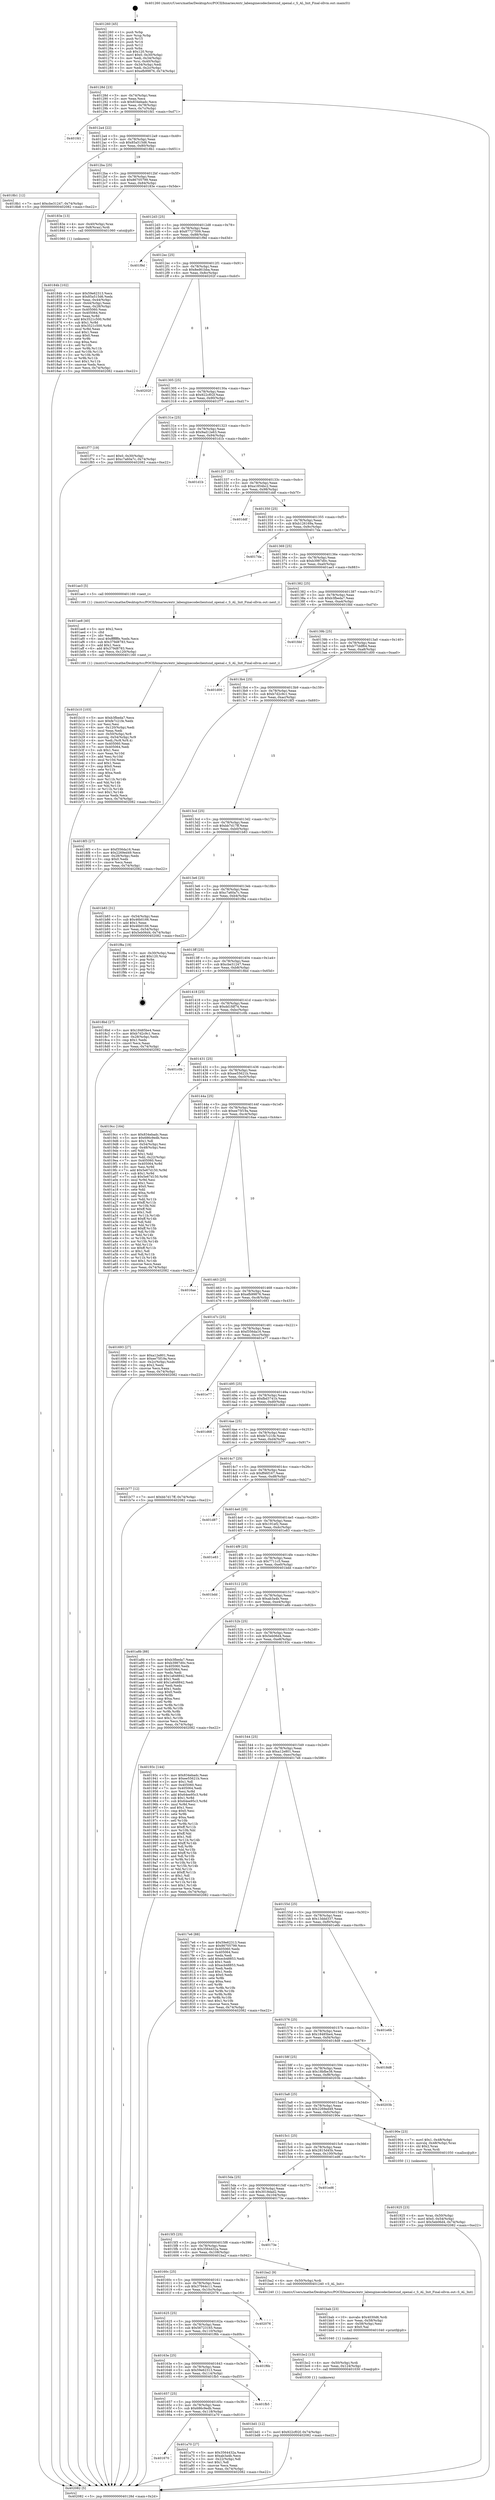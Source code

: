 digraph "0x401260" {
  label = "0x401260 (/mnt/c/Users/mathe/Desktop/tcc/POCII/binaries/extr_labenginecodeclientsnd_openal.c_S_AL_Init_Final-ollvm.out::main(0))"
  labelloc = "t"
  node[shape=record]

  Entry [label="",width=0.3,height=0.3,shape=circle,fillcolor=black,style=filled]
  "0x40128d" [label="{
     0x40128d [23]\l
     | [instrs]\l
     &nbsp;&nbsp;0x40128d \<+3\>: mov -0x74(%rbp),%eax\l
     &nbsp;&nbsp;0x401290 \<+2\>: mov %eax,%ecx\l
     &nbsp;&nbsp;0x401292 \<+6\>: sub $0x834ebadc,%ecx\l
     &nbsp;&nbsp;0x401298 \<+3\>: mov %eax,-0x78(%rbp)\l
     &nbsp;&nbsp;0x40129b \<+3\>: mov %ecx,-0x7c(%rbp)\l
     &nbsp;&nbsp;0x40129e \<+6\>: je 0000000000401fd1 \<main+0xd71\>\l
  }"]
  "0x401fd1" [label="{
     0x401fd1\l
  }", style=dashed]
  "0x4012a4" [label="{
     0x4012a4 [22]\l
     | [instrs]\l
     &nbsp;&nbsp;0x4012a4 \<+5\>: jmp 00000000004012a9 \<main+0x49\>\l
     &nbsp;&nbsp;0x4012a9 \<+3\>: mov -0x78(%rbp),%eax\l
     &nbsp;&nbsp;0x4012ac \<+5\>: sub $0x85a515d6,%eax\l
     &nbsp;&nbsp;0x4012b1 \<+3\>: mov %eax,-0x80(%rbp)\l
     &nbsp;&nbsp;0x4012b4 \<+6\>: je 00000000004018b1 \<main+0x651\>\l
  }"]
  Exit [label="",width=0.3,height=0.3,shape=circle,fillcolor=black,style=filled,peripheries=2]
  "0x4018b1" [label="{
     0x4018b1 [12]\l
     | [instrs]\l
     &nbsp;&nbsp;0x4018b1 \<+7\>: movl $0xcbe31247,-0x74(%rbp)\l
     &nbsp;&nbsp;0x4018b8 \<+5\>: jmp 0000000000402082 \<main+0xe22\>\l
  }"]
  "0x4012ba" [label="{
     0x4012ba [25]\l
     | [instrs]\l
     &nbsp;&nbsp;0x4012ba \<+5\>: jmp 00000000004012bf \<main+0x5f\>\l
     &nbsp;&nbsp;0x4012bf \<+3\>: mov -0x78(%rbp),%eax\l
     &nbsp;&nbsp;0x4012c2 \<+5\>: sub $0x86705799,%eax\l
     &nbsp;&nbsp;0x4012c7 \<+6\>: mov %eax,-0x84(%rbp)\l
     &nbsp;&nbsp;0x4012cd \<+6\>: je 000000000040183e \<main+0x5de\>\l
  }"]
  "0x401bd1" [label="{
     0x401bd1 [12]\l
     | [instrs]\l
     &nbsp;&nbsp;0x401bd1 \<+7\>: movl $0x922cf02f,-0x74(%rbp)\l
     &nbsp;&nbsp;0x401bd8 \<+5\>: jmp 0000000000402082 \<main+0xe22\>\l
  }"]
  "0x40183e" [label="{
     0x40183e [13]\l
     | [instrs]\l
     &nbsp;&nbsp;0x40183e \<+4\>: mov -0x40(%rbp),%rax\l
     &nbsp;&nbsp;0x401842 \<+4\>: mov 0x8(%rax),%rdi\l
     &nbsp;&nbsp;0x401846 \<+5\>: call 0000000000401060 \<atoi@plt\>\l
     | [calls]\l
     &nbsp;&nbsp;0x401060 \{1\} (unknown)\l
  }"]
  "0x4012d3" [label="{
     0x4012d3 [25]\l
     | [instrs]\l
     &nbsp;&nbsp;0x4012d3 \<+5\>: jmp 00000000004012d8 \<main+0x78\>\l
     &nbsp;&nbsp;0x4012d8 \<+3\>: mov -0x78(%rbp),%eax\l
     &nbsp;&nbsp;0x4012db \<+5\>: sub $0x87727509,%eax\l
     &nbsp;&nbsp;0x4012e0 \<+6\>: mov %eax,-0x88(%rbp)\l
     &nbsp;&nbsp;0x4012e6 \<+6\>: je 0000000000401f9d \<main+0xd3d\>\l
  }"]
  "0x401bc2" [label="{
     0x401bc2 [15]\l
     | [instrs]\l
     &nbsp;&nbsp;0x401bc2 \<+4\>: mov -0x50(%rbp),%rdi\l
     &nbsp;&nbsp;0x401bc6 \<+6\>: mov %eax,-0x124(%rbp)\l
     &nbsp;&nbsp;0x401bcc \<+5\>: call 0000000000401030 \<free@plt\>\l
     | [calls]\l
     &nbsp;&nbsp;0x401030 \{1\} (unknown)\l
  }"]
  "0x401f9d" [label="{
     0x401f9d\l
  }", style=dashed]
  "0x4012ec" [label="{
     0x4012ec [25]\l
     | [instrs]\l
     &nbsp;&nbsp;0x4012ec \<+5\>: jmp 00000000004012f1 \<main+0x91\>\l
     &nbsp;&nbsp;0x4012f1 \<+3\>: mov -0x78(%rbp),%eax\l
     &nbsp;&nbsp;0x4012f4 \<+5\>: sub $0x8ed61bba,%eax\l
     &nbsp;&nbsp;0x4012f9 \<+6\>: mov %eax,-0x8c(%rbp)\l
     &nbsp;&nbsp;0x4012ff \<+6\>: je 000000000040202f \<main+0xdcf\>\l
  }"]
  "0x401bab" [label="{
     0x401bab [23]\l
     | [instrs]\l
     &nbsp;&nbsp;0x401bab \<+10\>: movabs $0x4030d6,%rdi\l
     &nbsp;&nbsp;0x401bb5 \<+3\>: mov %eax,-0x58(%rbp)\l
     &nbsp;&nbsp;0x401bb8 \<+3\>: mov -0x58(%rbp),%esi\l
     &nbsp;&nbsp;0x401bbb \<+2\>: mov $0x0,%al\l
     &nbsp;&nbsp;0x401bbd \<+5\>: call 0000000000401040 \<printf@plt\>\l
     | [calls]\l
     &nbsp;&nbsp;0x401040 \{1\} (unknown)\l
  }"]
  "0x40202f" [label="{
     0x40202f\l
  }", style=dashed]
  "0x401305" [label="{
     0x401305 [25]\l
     | [instrs]\l
     &nbsp;&nbsp;0x401305 \<+5\>: jmp 000000000040130a \<main+0xaa\>\l
     &nbsp;&nbsp;0x40130a \<+3\>: mov -0x78(%rbp),%eax\l
     &nbsp;&nbsp;0x40130d \<+5\>: sub $0x922cf02f,%eax\l
     &nbsp;&nbsp;0x401312 \<+6\>: mov %eax,-0x90(%rbp)\l
     &nbsp;&nbsp;0x401318 \<+6\>: je 0000000000401f77 \<main+0xd17\>\l
  }"]
  "0x401b10" [label="{
     0x401b10 [103]\l
     | [instrs]\l
     &nbsp;&nbsp;0x401b10 \<+5\>: mov $0xb3fbeda7,%ecx\l
     &nbsp;&nbsp;0x401b15 \<+5\>: mov $0xfe7c21fe,%edx\l
     &nbsp;&nbsp;0x401b1a \<+2\>: xor %esi,%esi\l
     &nbsp;&nbsp;0x401b1c \<+6\>: mov -0x120(%rbp),%edi\l
     &nbsp;&nbsp;0x401b22 \<+3\>: imul %eax,%edi\l
     &nbsp;&nbsp;0x401b25 \<+4\>: mov -0x50(%rbp),%r8\l
     &nbsp;&nbsp;0x401b29 \<+4\>: movslq -0x54(%rbp),%r9\l
     &nbsp;&nbsp;0x401b2d \<+4\>: mov %edi,(%r8,%r9,4)\l
     &nbsp;&nbsp;0x401b31 \<+7\>: mov 0x405060,%eax\l
     &nbsp;&nbsp;0x401b38 \<+7\>: mov 0x405064,%edi\l
     &nbsp;&nbsp;0x401b3f \<+3\>: sub $0x1,%esi\l
     &nbsp;&nbsp;0x401b42 \<+3\>: mov %eax,%r10d\l
     &nbsp;&nbsp;0x401b45 \<+3\>: add %esi,%r10d\l
     &nbsp;&nbsp;0x401b48 \<+4\>: imul %r10d,%eax\l
     &nbsp;&nbsp;0x401b4c \<+3\>: and $0x1,%eax\l
     &nbsp;&nbsp;0x401b4f \<+3\>: cmp $0x0,%eax\l
     &nbsp;&nbsp;0x401b52 \<+4\>: sete %r11b\l
     &nbsp;&nbsp;0x401b56 \<+3\>: cmp $0xa,%edi\l
     &nbsp;&nbsp;0x401b59 \<+3\>: setl %bl\l
     &nbsp;&nbsp;0x401b5c \<+3\>: mov %r11b,%r14b\l
     &nbsp;&nbsp;0x401b5f \<+3\>: and %bl,%r14b\l
     &nbsp;&nbsp;0x401b62 \<+3\>: xor %bl,%r11b\l
     &nbsp;&nbsp;0x401b65 \<+3\>: or %r11b,%r14b\l
     &nbsp;&nbsp;0x401b68 \<+4\>: test $0x1,%r14b\l
     &nbsp;&nbsp;0x401b6c \<+3\>: cmovne %edx,%ecx\l
     &nbsp;&nbsp;0x401b6f \<+3\>: mov %ecx,-0x74(%rbp)\l
     &nbsp;&nbsp;0x401b72 \<+5\>: jmp 0000000000402082 \<main+0xe22\>\l
  }"]
  "0x401f77" [label="{
     0x401f77 [19]\l
     | [instrs]\l
     &nbsp;&nbsp;0x401f77 \<+7\>: movl $0x0,-0x30(%rbp)\l
     &nbsp;&nbsp;0x401f7e \<+7\>: movl $0xc7a60a7c,-0x74(%rbp)\l
     &nbsp;&nbsp;0x401f85 \<+5\>: jmp 0000000000402082 \<main+0xe22\>\l
  }"]
  "0x40131e" [label="{
     0x40131e [25]\l
     | [instrs]\l
     &nbsp;&nbsp;0x40131e \<+5\>: jmp 0000000000401323 \<main+0xc3\>\l
     &nbsp;&nbsp;0x401323 \<+3\>: mov -0x78(%rbp),%eax\l
     &nbsp;&nbsp;0x401326 \<+5\>: sub $0x9ad12e63,%eax\l
     &nbsp;&nbsp;0x40132b \<+6\>: mov %eax,-0x94(%rbp)\l
     &nbsp;&nbsp;0x401331 \<+6\>: je 0000000000401d1b \<main+0xabb\>\l
  }"]
  "0x401ae8" [label="{
     0x401ae8 [40]\l
     | [instrs]\l
     &nbsp;&nbsp;0x401ae8 \<+5\>: mov $0x2,%ecx\l
     &nbsp;&nbsp;0x401aed \<+1\>: cltd\l
     &nbsp;&nbsp;0x401aee \<+2\>: idiv %ecx\l
     &nbsp;&nbsp;0x401af0 \<+6\>: imul $0xfffffffe,%edx,%ecx\l
     &nbsp;&nbsp;0x401af6 \<+6\>: sub $0x379d8783,%ecx\l
     &nbsp;&nbsp;0x401afc \<+3\>: add $0x1,%ecx\l
     &nbsp;&nbsp;0x401aff \<+6\>: add $0x379d8783,%ecx\l
     &nbsp;&nbsp;0x401b05 \<+6\>: mov %ecx,-0x120(%rbp)\l
     &nbsp;&nbsp;0x401b0b \<+5\>: call 0000000000401160 \<next_i\>\l
     | [calls]\l
     &nbsp;&nbsp;0x401160 \{1\} (/mnt/c/Users/mathe/Desktop/tcc/POCII/binaries/extr_labenginecodeclientsnd_openal.c_S_AL_Init_Final-ollvm.out::next_i)\l
  }"]
  "0x401d1b" [label="{
     0x401d1b\l
  }", style=dashed]
  "0x401337" [label="{
     0x401337 [25]\l
     | [instrs]\l
     &nbsp;&nbsp;0x401337 \<+5\>: jmp 000000000040133c \<main+0xdc\>\l
     &nbsp;&nbsp;0x40133c \<+3\>: mov -0x78(%rbp),%eax\l
     &nbsp;&nbsp;0x40133f \<+5\>: sub $0xa1854bc2,%eax\l
     &nbsp;&nbsp;0x401344 \<+6\>: mov %eax,-0x98(%rbp)\l
     &nbsp;&nbsp;0x40134a \<+6\>: je 0000000000401ddf \<main+0xb7f\>\l
  }"]
  "0x401670" [label="{
     0x401670\l
  }", style=dashed]
  "0x401ddf" [label="{
     0x401ddf\l
  }", style=dashed]
  "0x401350" [label="{
     0x401350 [25]\l
     | [instrs]\l
     &nbsp;&nbsp;0x401350 \<+5\>: jmp 0000000000401355 \<main+0xf5\>\l
     &nbsp;&nbsp;0x401355 \<+3\>: mov -0x78(%rbp),%eax\l
     &nbsp;&nbsp;0x401358 \<+5\>: sub $0xb126169a,%eax\l
     &nbsp;&nbsp;0x40135d \<+6\>: mov %eax,-0x9c(%rbp)\l
     &nbsp;&nbsp;0x401363 \<+6\>: je 00000000004017da \<main+0x57a\>\l
  }"]
  "0x401a70" [label="{
     0x401a70 [27]\l
     | [instrs]\l
     &nbsp;&nbsp;0x401a70 \<+5\>: mov $0x3564432a,%eax\l
     &nbsp;&nbsp;0x401a75 \<+5\>: mov $0xab3a4b,%ecx\l
     &nbsp;&nbsp;0x401a7a \<+3\>: mov -0x22(%rbp),%dl\l
     &nbsp;&nbsp;0x401a7d \<+3\>: test $0x1,%dl\l
     &nbsp;&nbsp;0x401a80 \<+3\>: cmovne %ecx,%eax\l
     &nbsp;&nbsp;0x401a83 \<+3\>: mov %eax,-0x74(%rbp)\l
     &nbsp;&nbsp;0x401a86 \<+5\>: jmp 0000000000402082 \<main+0xe22\>\l
  }"]
  "0x4017da" [label="{
     0x4017da\l
  }", style=dashed]
  "0x401369" [label="{
     0x401369 [25]\l
     | [instrs]\l
     &nbsp;&nbsp;0x401369 \<+5\>: jmp 000000000040136e \<main+0x10e\>\l
     &nbsp;&nbsp;0x40136e \<+3\>: mov -0x78(%rbp),%eax\l
     &nbsp;&nbsp;0x401371 \<+5\>: sub $0xb3987d0c,%eax\l
     &nbsp;&nbsp;0x401376 \<+6\>: mov %eax,-0xa0(%rbp)\l
     &nbsp;&nbsp;0x40137c \<+6\>: je 0000000000401ae3 \<main+0x883\>\l
  }"]
  "0x401657" [label="{
     0x401657 [25]\l
     | [instrs]\l
     &nbsp;&nbsp;0x401657 \<+5\>: jmp 000000000040165c \<main+0x3fc\>\l
     &nbsp;&nbsp;0x40165c \<+3\>: mov -0x78(%rbp),%eax\l
     &nbsp;&nbsp;0x40165f \<+5\>: sub $0x686c9edb,%eax\l
     &nbsp;&nbsp;0x401664 \<+6\>: mov %eax,-0x118(%rbp)\l
     &nbsp;&nbsp;0x40166a \<+6\>: je 0000000000401a70 \<main+0x810\>\l
  }"]
  "0x401ae3" [label="{
     0x401ae3 [5]\l
     | [instrs]\l
     &nbsp;&nbsp;0x401ae3 \<+5\>: call 0000000000401160 \<next_i\>\l
     | [calls]\l
     &nbsp;&nbsp;0x401160 \{1\} (/mnt/c/Users/mathe/Desktop/tcc/POCII/binaries/extr_labenginecodeclientsnd_openal.c_S_AL_Init_Final-ollvm.out::next_i)\l
  }"]
  "0x401382" [label="{
     0x401382 [25]\l
     | [instrs]\l
     &nbsp;&nbsp;0x401382 \<+5\>: jmp 0000000000401387 \<main+0x127\>\l
     &nbsp;&nbsp;0x401387 \<+3\>: mov -0x78(%rbp),%eax\l
     &nbsp;&nbsp;0x40138a \<+5\>: sub $0xb3fbeda7,%eax\l
     &nbsp;&nbsp;0x40138f \<+6\>: mov %eax,-0xa4(%rbp)\l
     &nbsp;&nbsp;0x401395 \<+6\>: je 0000000000401fdd \<main+0xd7d\>\l
  }"]
  "0x401fb5" [label="{
     0x401fb5\l
  }", style=dashed]
  "0x401fdd" [label="{
     0x401fdd\l
  }", style=dashed]
  "0x40139b" [label="{
     0x40139b [25]\l
     | [instrs]\l
     &nbsp;&nbsp;0x40139b \<+5\>: jmp 00000000004013a0 \<main+0x140\>\l
     &nbsp;&nbsp;0x4013a0 \<+3\>: mov -0x78(%rbp),%eax\l
     &nbsp;&nbsp;0x4013a3 \<+5\>: sub $0xb77ddf64,%eax\l
     &nbsp;&nbsp;0x4013a8 \<+6\>: mov %eax,-0xa8(%rbp)\l
     &nbsp;&nbsp;0x4013ae \<+6\>: je 0000000000401d00 \<main+0xaa0\>\l
  }"]
  "0x40163e" [label="{
     0x40163e [25]\l
     | [instrs]\l
     &nbsp;&nbsp;0x40163e \<+5\>: jmp 0000000000401643 \<main+0x3e3\>\l
     &nbsp;&nbsp;0x401643 \<+3\>: mov -0x78(%rbp),%eax\l
     &nbsp;&nbsp;0x401646 \<+5\>: sub $0x59e62313,%eax\l
     &nbsp;&nbsp;0x40164b \<+6\>: mov %eax,-0x114(%rbp)\l
     &nbsp;&nbsp;0x401651 \<+6\>: je 0000000000401fb5 \<main+0xd55\>\l
  }"]
  "0x401d00" [label="{
     0x401d00\l
  }", style=dashed]
  "0x4013b4" [label="{
     0x4013b4 [25]\l
     | [instrs]\l
     &nbsp;&nbsp;0x4013b4 \<+5\>: jmp 00000000004013b9 \<main+0x159\>\l
     &nbsp;&nbsp;0x4013b9 \<+3\>: mov -0x78(%rbp),%eax\l
     &nbsp;&nbsp;0x4013bc \<+5\>: sub $0xb7d2c9c1,%eax\l
     &nbsp;&nbsp;0x4013c1 \<+6\>: mov %eax,-0xac(%rbp)\l
     &nbsp;&nbsp;0x4013c7 \<+6\>: je 00000000004018f3 \<main+0x693\>\l
  }"]
  "0x401f6b" [label="{
     0x401f6b\l
  }", style=dashed]
  "0x4018f3" [label="{
     0x4018f3 [27]\l
     | [instrs]\l
     &nbsp;&nbsp;0x4018f3 \<+5\>: mov $0xf356da16,%eax\l
     &nbsp;&nbsp;0x4018f8 \<+5\>: mov $0x2269ed49,%ecx\l
     &nbsp;&nbsp;0x4018fd \<+3\>: mov -0x28(%rbp),%edx\l
     &nbsp;&nbsp;0x401900 \<+3\>: cmp $0x0,%edx\l
     &nbsp;&nbsp;0x401903 \<+3\>: cmove %ecx,%eax\l
     &nbsp;&nbsp;0x401906 \<+3\>: mov %eax,-0x74(%rbp)\l
     &nbsp;&nbsp;0x401909 \<+5\>: jmp 0000000000402082 \<main+0xe22\>\l
  }"]
  "0x4013cd" [label="{
     0x4013cd [25]\l
     | [instrs]\l
     &nbsp;&nbsp;0x4013cd \<+5\>: jmp 00000000004013d2 \<main+0x172\>\l
     &nbsp;&nbsp;0x4013d2 \<+3\>: mov -0x78(%rbp),%eax\l
     &nbsp;&nbsp;0x4013d5 \<+5\>: sub $0xbb7d17ff,%eax\l
     &nbsp;&nbsp;0x4013da \<+6\>: mov %eax,-0xb0(%rbp)\l
     &nbsp;&nbsp;0x4013e0 \<+6\>: je 0000000000401b83 \<main+0x923\>\l
  }"]
  "0x401625" [label="{
     0x401625 [25]\l
     | [instrs]\l
     &nbsp;&nbsp;0x401625 \<+5\>: jmp 000000000040162a \<main+0x3ca\>\l
     &nbsp;&nbsp;0x40162a \<+3\>: mov -0x78(%rbp),%eax\l
     &nbsp;&nbsp;0x40162d \<+5\>: sub $0x56723165,%eax\l
     &nbsp;&nbsp;0x401632 \<+6\>: mov %eax,-0x110(%rbp)\l
     &nbsp;&nbsp;0x401638 \<+6\>: je 0000000000401f6b \<main+0xd0b\>\l
  }"]
  "0x401b83" [label="{
     0x401b83 [31]\l
     | [instrs]\l
     &nbsp;&nbsp;0x401b83 \<+3\>: mov -0x54(%rbp),%eax\l
     &nbsp;&nbsp;0x401b86 \<+5\>: sub $0x46b0166,%eax\l
     &nbsp;&nbsp;0x401b8b \<+3\>: add $0x1,%eax\l
     &nbsp;&nbsp;0x401b8e \<+5\>: add $0x46b0166,%eax\l
     &nbsp;&nbsp;0x401b93 \<+3\>: mov %eax,-0x54(%rbp)\l
     &nbsp;&nbsp;0x401b96 \<+7\>: movl $0x5eb06d4,-0x74(%rbp)\l
     &nbsp;&nbsp;0x401b9d \<+5\>: jmp 0000000000402082 \<main+0xe22\>\l
  }"]
  "0x4013e6" [label="{
     0x4013e6 [25]\l
     | [instrs]\l
     &nbsp;&nbsp;0x4013e6 \<+5\>: jmp 00000000004013eb \<main+0x18b\>\l
     &nbsp;&nbsp;0x4013eb \<+3\>: mov -0x78(%rbp),%eax\l
     &nbsp;&nbsp;0x4013ee \<+5\>: sub $0xc7a60a7c,%eax\l
     &nbsp;&nbsp;0x4013f3 \<+6\>: mov %eax,-0xb4(%rbp)\l
     &nbsp;&nbsp;0x4013f9 \<+6\>: je 0000000000401f8a \<main+0xd2a\>\l
  }"]
  "0x402076" [label="{
     0x402076\l
  }", style=dashed]
  "0x401f8a" [label="{
     0x401f8a [19]\l
     | [instrs]\l
     &nbsp;&nbsp;0x401f8a \<+3\>: mov -0x30(%rbp),%eax\l
     &nbsp;&nbsp;0x401f8d \<+7\>: add $0x120,%rsp\l
     &nbsp;&nbsp;0x401f94 \<+1\>: pop %rbx\l
     &nbsp;&nbsp;0x401f95 \<+2\>: pop %r12\l
     &nbsp;&nbsp;0x401f97 \<+2\>: pop %r14\l
     &nbsp;&nbsp;0x401f99 \<+2\>: pop %r15\l
     &nbsp;&nbsp;0x401f9b \<+1\>: pop %rbp\l
     &nbsp;&nbsp;0x401f9c \<+1\>: ret\l
  }"]
  "0x4013ff" [label="{
     0x4013ff [25]\l
     | [instrs]\l
     &nbsp;&nbsp;0x4013ff \<+5\>: jmp 0000000000401404 \<main+0x1a4\>\l
     &nbsp;&nbsp;0x401404 \<+3\>: mov -0x78(%rbp),%eax\l
     &nbsp;&nbsp;0x401407 \<+5\>: sub $0xcbe31247,%eax\l
     &nbsp;&nbsp;0x40140c \<+6\>: mov %eax,-0xb8(%rbp)\l
     &nbsp;&nbsp;0x401412 \<+6\>: je 00000000004018bd \<main+0x65d\>\l
  }"]
  "0x40160c" [label="{
     0x40160c [25]\l
     | [instrs]\l
     &nbsp;&nbsp;0x40160c \<+5\>: jmp 0000000000401611 \<main+0x3b1\>\l
     &nbsp;&nbsp;0x401611 \<+3\>: mov -0x78(%rbp),%eax\l
     &nbsp;&nbsp;0x401614 \<+5\>: sub $0x37944c11,%eax\l
     &nbsp;&nbsp;0x401619 \<+6\>: mov %eax,-0x10c(%rbp)\l
     &nbsp;&nbsp;0x40161f \<+6\>: je 0000000000402076 \<main+0xe16\>\l
  }"]
  "0x4018bd" [label="{
     0x4018bd [27]\l
     | [instrs]\l
     &nbsp;&nbsp;0x4018bd \<+5\>: mov $0x18485be4,%eax\l
     &nbsp;&nbsp;0x4018c2 \<+5\>: mov $0xb7d2c9c1,%ecx\l
     &nbsp;&nbsp;0x4018c7 \<+3\>: mov -0x28(%rbp),%edx\l
     &nbsp;&nbsp;0x4018ca \<+3\>: cmp $0x1,%edx\l
     &nbsp;&nbsp;0x4018cd \<+3\>: cmovl %ecx,%eax\l
     &nbsp;&nbsp;0x4018d0 \<+3\>: mov %eax,-0x74(%rbp)\l
     &nbsp;&nbsp;0x4018d3 \<+5\>: jmp 0000000000402082 \<main+0xe22\>\l
  }"]
  "0x401418" [label="{
     0x401418 [25]\l
     | [instrs]\l
     &nbsp;&nbsp;0x401418 \<+5\>: jmp 000000000040141d \<main+0x1bd\>\l
     &nbsp;&nbsp;0x40141d \<+3\>: mov -0x78(%rbp),%eax\l
     &nbsp;&nbsp;0x401420 \<+5\>: sub $0xdd1fdf74,%eax\l
     &nbsp;&nbsp;0x401425 \<+6\>: mov %eax,-0xbc(%rbp)\l
     &nbsp;&nbsp;0x40142b \<+6\>: je 0000000000401c0b \<main+0x9ab\>\l
  }"]
  "0x401ba2" [label="{
     0x401ba2 [9]\l
     | [instrs]\l
     &nbsp;&nbsp;0x401ba2 \<+4\>: mov -0x50(%rbp),%rdi\l
     &nbsp;&nbsp;0x401ba6 \<+5\>: call 0000000000401240 \<S_AL_Init\>\l
     | [calls]\l
     &nbsp;&nbsp;0x401240 \{1\} (/mnt/c/Users/mathe/Desktop/tcc/POCII/binaries/extr_labenginecodeclientsnd_openal.c_S_AL_Init_Final-ollvm.out::S_AL_Init)\l
  }"]
  "0x401c0b" [label="{
     0x401c0b\l
  }", style=dashed]
  "0x401431" [label="{
     0x401431 [25]\l
     | [instrs]\l
     &nbsp;&nbsp;0x401431 \<+5\>: jmp 0000000000401436 \<main+0x1d6\>\l
     &nbsp;&nbsp;0x401436 \<+3\>: mov -0x78(%rbp),%eax\l
     &nbsp;&nbsp;0x401439 \<+5\>: sub $0xee55621b,%eax\l
     &nbsp;&nbsp;0x40143e \<+6\>: mov %eax,-0xc0(%rbp)\l
     &nbsp;&nbsp;0x401444 \<+6\>: je 00000000004019cc \<main+0x76c\>\l
  }"]
  "0x4015f3" [label="{
     0x4015f3 [25]\l
     | [instrs]\l
     &nbsp;&nbsp;0x4015f3 \<+5\>: jmp 00000000004015f8 \<main+0x398\>\l
     &nbsp;&nbsp;0x4015f8 \<+3\>: mov -0x78(%rbp),%eax\l
     &nbsp;&nbsp;0x4015fb \<+5\>: sub $0x3564432a,%eax\l
     &nbsp;&nbsp;0x401600 \<+6\>: mov %eax,-0x108(%rbp)\l
     &nbsp;&nbsp;0x401606 \<+6\>: je 0000000000401ba2 \<main+0x942\>\l
  }"]
  "0x4019cc" [label="{
     0x4019cc [164]\l
     | [instrs]\l
     &nbsp;&nbsp;0x4019cc \<+5\>: mov $0x834ebadc,%eax\l
     &nbsp;&nbsp;0x4019d1 \<+5\>: mov $0x686c9edb,%ecx\l
     &nbsp;&nbsp;0x4019d6 \<+2\>: mov $0x1,%dl\l
     &nbsp;&nbsp;0x4019d8 \<+3\>: mov -0x54(%rbp),%esi\l
     &nbsp;&nbsp;0x4019db \<+3\>: cmp -0x48(%rbp),%esi\l
     &nbsp;&nbsp;0x4019de \<+4\>: setl %dil\l
     &nbsp;&nbsp;0x4019e2 \<+4\>: and $0x1,%dil\l
     &nbsp;&nbsp;0x4019e6 \<+4\>: mov %dil,-0x22(%rbp)\l
     &nbsp;&nbsp;0x4019ea \<+7\>: mov 0x405060,%esi\l
     &nbsp;&nbsp;0x4019f1 \<+8\>: mov 0x405064,%r8d\l
     &nbsp;&nbsp;0x4019f9 \<+3\>: mov %esi,%r9d\l
     &nbsp;&nbsp;0x4019fc \<+7\>: add $0x5e67d150,%r9d\l
     &nbsp;&nbsp;0x401a03 \<+4\>: sub $0x1,%r9d\l
     &nbsp;&nbsp;0x401a07 \<+7\>: sub $0x5e67d150,%r9d\l
     &nbsp;&nbsp;0x401a0e \<+4\>: imul %r9d,%esi\l
     &nbsp;&nbsp;0x401a12 \<+3\>: and $0x1,%esi\l
     &nbsp;&nbsp;0x401a15 \<+3\>: cmp $0x0,%esi\l
     &nbsp;&nbsp;0x401a18 \<+4\>: sete %dil\l
     &nbsp;&nbsp;0x401a1c \<+4\>: cmp $0xa,%r8d\l
     &nbsp;&nbsp;0x401a20 \<+4\>: setl %r10b\l
     &nbsp;&nbsp;0x401a24 \<+3\>: mov %dil,%r11b\l
     &nbsp;&nbsp;0x401a27 \<+4\>: xor $0xff,%r11b\l
     &nbsp;&nbsp;0x401a2b \<+3\>: mov %r10b,%bl\l
     &nbsp;&nbsp;0x401a2e \<+3\>: xor $0xff,%bl\l
     &nbsp;&nbsp;0x401a31 \<+3\>: xor $0x1,%dl\l
     &nbsp;&nbsp;0x401a34 \<+3\>: mov %r11b,%r14b\l
     &nbsp;&nbsp;0x401a37 \<+4\>: and $0xff,%r14b\l
     &nbsp;&nbsp;0x401a3b \<+3\>: and %dl,%dil\l
     &nbsp;&nbsp;0x401a3e \<+3\>: mov %bl,%r15b\l
     &nbsp;&nbsp;0x401a41 \<+4\>: and $0xff,%r15b\l
     &nbsp;&nbsp;0x401a45 \<+3\>: and %dl,%r10b\l
     &nbsp;&nbsp;0x401a48 \<+3\>: or %dil,%r14b\l
     &nbsp;&nbsp;0x401a4b \<+3\>: or %r10b,%r15b\l
     &nbsp;&nbsp;0x401a4e \<+3\>: xor %r15b,%r14b\l
     &nbsp;&nbsp;0x401a51 \<+3\>: or %bl,%r11b\l
     &nbsp;&nbsp;0x401a54 \<+4\>: xor $0xff,%r11b\l
     &nbsp;&nbsp;0x401a58 \<+3\>: or $0x1,%dl\l
     &nbsp;&nbsp;0x401a5b \<+3\>: and %dl,%r11b\l
     &nbsp;&nbsp;0x401a5e \<+3\>: or %r11b,%r14b\l
     &nbsp;&nbsp;0x401a61 \<+4\>: test $0x1,%r14b\l
     &nbsp;&nbsp;0x401a65 \<+3\>: cmovne %ecx,%eax\l
     &nbsp;&nbsp;0x401a68 \<+3\>: mov %eax,-0x74(%rbp)\l
     &nbsp;&nbsp;0x401a6b \<+5\>: jmp 0000000000402082 \<main+0xe22\>\l
  }"]
  "0x40144a" [label="{
     0x40144a [25]\l
     | [instrs]\l
     &nbsp;&nbsp;0x40144a \<+5\>: jmp 000000000040144f \<main+0x1ef\>\l
     &nbsp;&nbsp;0x40144f \<+3\>: mov -0x78(%rbp),%eax\l
     &nbsp;&nbsp;0x401452 \<+5\>: sub $0xee75f19a,%eax\l
     &nbsp;&nbsp;0x401457 \<+6\>: mov %eax,-0xc4(%rbp)\l
     &nbsp;&nbsp;0x40145d \<+6\>: je 00000000004016ae \<main+0x44e\>\l
  }"]
  "0x40173e" [label="{
     0x40173e\l
  }", style=dashed]
  "0x4016ae" [label="{
     0x4016ae\l
  }", style=dashed]
  "0x401463" [label="{
     0x401463 [25]\l
     | [instrs]\l
     &nbsp;&nbsp;0x401463 \<+5\>: jmp 0000000000401468 \<main+0x208\>\l
     &nbsp;&nbsp;0x401468 \<+3\>: mov -0x78(%rbp),%eax\l
     &nbsp;&nbsp;0x40146b \<+5\>: sub $0xefb99876,%eax\l
     &nbsp;&nbsp;0x401470 \<+6\>: mov %eax,-0xc8(%rbp)\l
     &nbsp;&nbsp;0x401476 \<+6\>: je 0000000000401693 \<main+0x433\>\l
  }"]
  "0x4015da" [label="{
     0x4015da [25]\l
     | [instrs]\l
     &nbsp;&nbsp;0x4015da \<+5\>: jmp 00000000004015df \<main+0x37f\>\l
     &nbsp;&nbsp;0x4015df \<+3\>: mov -0x78(%rbp),%eax\l
     &nbsp;&nbsp;0x4015e2 \<+5\>: sub $0x3018dad2,%eax\l
     &nbsp;&nbsp;0x4015e7 \<+6\>: mov %eax,-0x104(%rbp)\l
     &nbsp;&nbsp;0x4015ed \<+6\>: je 000000000040173e \<main+0x4de\>\l
  }"]
  "0x401693" [label="{
     0x401693 [27]\l
     | [instrs]\l
     &nbsp;&nbsp;0x401693 \<+5\>: mov $0xa12e801,%eax\l
     &nbsp;&nbsp;0x401698 \<+5\>: mov $0xee75f19a,%ecx\l
     &nbsp;&nbsp;0x40169d \<+3\>: mov -0x2c(%rbp),%edx\l
     &nbsp;&nbsp;0x4016a0 \<+3\>: cmp $0x2,%edx\l
     &nbsp;&nbsp;0x4016a3 \<+3\>: cmovne %ecx,%eax\l
     &nbsp;&nbsp;0x4016a6 \<+3\>: mov %eax,-0x74(%rbp)\l
     &nbsp;&nbsp;0x4016a9 \<+5\>: jmp 0000000000402082 \<main+0xe22\>\l
  }"]
  "0x40147c" [label="{
     0x40147c [25]\l
     | [instrs]\l
     &nbsp;&nbsp;0x40147c \<+5\>: jmp 0000000000401481 \<main+0x221\>\l
     &nbsp;&nbsp;0x401481 \<+3\>: mov -0x78(%rbp),%eax\l
     &nbsp;&nbsp;0x401484 \<+5\>: sub $0xf356da16,%eax\l
     &nbsp;&nbsp;0x401489 \<+6\>: mov %eax,-0xcc(%rbp)\l
     &nbsp;&nbsp;0x40148f \<+6\>: je 0000000000401e77 \<main+0xc17\>\l
  }"]
  "0x402082" [label="{
     0x402082 [5]\l
     | [instrs]\l
     &nbsp;&nbsp;0x402082 \<+5\>: jmp 000000000040128d \<main+0x2d\>\l
  }"]
  "0x401260" [label="{
     0x401260 [45]\l
     | [instrs]\l
     &nbsp;&nbsp;0x401260 \<+1\>: push %rbp\l
     &nbsp;&nbsp;0x401261 \<+3\>: mov %rsp,%rbp\l
     &nbsp;&nbsp;0x401264 \<+2\>: push %r15\l
     &nbsp;&nbsp;0x401266 \<+2\>: push %r14\l
     &nbsp;&nbsp;0x401268 \<+2\>: push %r12\l
     &nbsp;&nbsp;0x40126a \<+1\>: push %rbx\l
     &nbsp;&nbsp;0x40126b \<+7\>: sub $0x120,%rsp\l
     &nbsp;&nbsp;0x401272 \<+7\>: movl $0x0,-0x30(%rbp)\l
     &nbsp;&nbsp;0x401279 \<+3\>: mov %edi,-0x34(%rbp)\l
     &nbsp;&nbsp;0x40127c \<+4\>: mov %rsi,-0x40(%rbp)\l
     &nbsp;&nbsp;0x401280 \<+3\>: mov -0x34(%rbp),%edi\l
     &nbsp;&nbsp;0x401283 \<+3\>: mov %edi,-0x2c(%rbp)\l
     &nbsp;&nbsp;0x401286 \<+7\>: movl $0xefb99876,-0x74(%rbp)\l
  }"]
  "0x401ed6" [label="{
     0x401ed6\l
  }", style=dashed]
  "0x401e77" [label="{
     0x401e77\l
  }", style=dashed]
  "0x401495" [label="{
     0x401495 [25]\l
     | [instrs]\l
     &nbsp;&nbsp;0x401495 \<+5\>: jmp 000000000040149a \<main+0x23a\>\l
     &nbsp;&nbsp;0x40149a \<+3\>: mov -0x78(%rbp),%eax\l
     &nbsp;&nbsp;0x40149d \<+5\>: sub $0xfbd3741b,%eax\l
     &nbsp;&nbsp;0x4014a2 \<+6\>: mov %eax,-0xd0(%rbp)\l
     &nbsp;&nbsp;0x4014a8 \<+6\>: je 0000000000401d68 \<main+0xb08\>\l
  }"]
  "0x401925" [label="{
     0x401925 [23]\l
     | [instrs]\l
     &nbsp;&nbsp;0x401925 \<+4\>: mov %rax,-0x50(%rbp)\l
     &nbsp;&nbsp;0x401929 \<+7\>: movl $0x0,-0x54(%rbp)\l
     &nbsp;&nbsp;0x401930 \<+7\>: movl $0x5eb06d4,-0x74(%rbp)\l
     &nbsp;&nbsp;0x401937 \<+5\>: jmp 0000000000402082 \<main+0xe22\>\l
  }"]
  "0x401d68" [label="{
     0x401d68\l
  }", style=dashed]
  "0x4014ae" [label="{
     0x4014ae [25]\l
     | [instrs]\l
     &nbsp;&nbsp;0x4014ae \<+5\>: jmp 00000000004014b3 \<main+0x253\>\l
     &nbsp;&nbsp;0x4014b3 \<+3\>: mov -0x78(%rbp),%eax\l
     &nbsp;&nbsp;0x4014b6 \<+5\>: sub $0xfe7c21fe,%eax\l
     &nbsp;&nbsp;0x4014bb \<+6\>: mov %eax,-0xd4(%rbp)\l
     &nbsp;&nbsp;0x4014c1 \<+6\>: je 0000000000401b77 \<main+0x917\>\l
  }"]
  "0x4015c1" [label="{
     0x4015c1 [25]\l
     | [instrs]\l
     &nbsp;&nbsp;0x4015c1 \<+5\>: jmp 00000000004015c6 \<main+0x366\>\l
     &nbsp;&nbsp;0x4015c6 \<+3\>: mov -0x78(%rbp),%eax\l
     &nbsp;&nbsp;0x4015c9 \<+5\>: sub $0x2815d45b,%eax\l
     &nbsp;&nbsp;0x4015ce \<+6\>: mov %eax,-0x100(%rbp)\l
     &nbsp;&nbsp;0x4015d4 \<+6\>: je 0000000000401ed6 \<main+0xc76\>\l
  }"]
  "0x401b77" [label="{
     0x401b77 [12]\l
     | [instrs]\l
     &nbsp;&nbsp;0x401b77 \<+7\>: movl $0xbb7d17ff,-0x74(%rbp)\l
     &nbsp;&nbsp;0x401b7e \<+5\>: jmp 0000000000402082 \<main+0xe22\>\l
  }"]
  "0x4014c7" [label="{
     0x4014c7 [25]\l
     | [instrs]\l
     &nbsp;&nbsp;0x4014c7 \<+5\>: jmp 00000000004014cc \<main+0x26c\>\l
     &nbsp;&nbsp;0x4014cc \<+3\>: mov -0x78(%rbp),%eax\l
     &nbsp;&nbsp;0x4014cf \<+5\>: sub $0xff46f167,%eax\l
     &nbsp;&nbsp;0x4014d4 \<+6\>: mov %eax,-0xd8(%rbp)\l
     &nbsp;&nbsp;0x4014da \<+6\>: je 0000000000401d87 \<main+0xb27\>\l
  }"]
  "0x40190e" [label="{
     0x40190e [23]\l
     | [instrs]\l
     &nbsp;&nbsp;0x40190e \<+7\>: movl $0x1,-0x48(%rbp)\l
     &nbsp;&nbsp;0x401915 \<+4\>: movslq -0x48(%rbp),%rax\l
     &nbsp;&nbsp;0x401919 \<+4\>: shl $0x2,%rax\l
     &nbsp;&nbsp;0x40191d \<+3\>: mov %rax,%rdi\l
     &nbsp;&nbsp;0x401920 \<+5\>: call 0000000000401050 \<malloc@plt\>\l
     | [calls]\l
     &nbsp;&nbsp;0x401050 \{1\} (unknown)\l
  }"]
  "0x401d87" [label="{
     0x401d87\l
  }", style=dashed]
  "0x4014e0" [label="{
     0x4014e0 [25]\l
     | [instrs]\l
     &nbsp;&nbsp;0x4014e0 \<+5\>: jmp 00000000004014e5 \<main+0x285\>\l
     &nbsp;&nbsp;0x4014e5 \<+3\>: mov -0x78(%rbp),%eax\l
     &nbsp;&nbsp;0x4014e8 \<+5\>: sub $0x191ef2,%eax\l
     &nbsp;&nbsp;0x4014ed \<+6\>: mov %eax,-0xdc(%rbp)\l
     &nbsp;&nbsp;0x4014f3 \<+6\>: je 0000000000401e83 \<main+0xc23\>\l
  }"]
  "0x4015a8" [label="{
     0x4015a8 [25]\l
     | [instrs]\l
     &nbsp;&nbsp;0x4015a8 \<+5\>: jmp 00000000004015ad \<main+0x34d\>\l
     &nbsp;&nbsp;0x4015ad \<+3\>: mov -0x78(%rbp),%eax\l
     &nbsp;&nbsp;0x4015b0 \<+5\>: sub $0x2269ed49,%eax\l
     &nbsp;&nbsp;0x4015b5 \<+6\>: mov %eax,-0xfc(%rbp)\l
     &nbsp;&nbsp;0x4015bb \<+6\>: je 000000000040190e \<main+0x6ae\>\l
  }"]
  "0x401e83" [label="{
     0x401e83\l
  }", style=dashed]
  "0x4014f9" [label="{
     0x4014f9 [25]\l
     | [instrs]\l
     &nbsp;&nbsp;0x4014f9 \<+5\>: jmp 00000000004014fe \<main+0x29e\>\l
     &nbsp;&nbsp;0x4014fe \<+3\>: mov -0x78(%rbp),%eax\l
     &nbsp;&nbsp;0x401501 \<+5\>: sub $0x7711c5,%eax\l
     &nbsp;&nbsp;0x401506 \<+6\>: mov %eax,-0xe0(%rbp)\l
     &nbsp;&nbsp;0x40150c \<+6\>: je 0000000000401bdd \<main+0x97d\>\l
  }"]
  "0x40203b" [label="{
     0x40203b\l
  }", style=dashed]
  "0x401bdd" [label="{
     0x401bdd\l
  }", style=dashed]
  "0x401512" [label="{
     0x401512 [25]\l
     | [instrs]\l
     &nbsp;&nbsp;0x401512 \<+5\>: jmp 0000000000401517 \<main+0x2b7\>\l
     &nbsp;&nbsp;0x401517 \<+3\>: mov -0x78(%rbp),%eax\l
     &nbsp;&nbsp;0x40151a \<+5\>: sub $0xab3a4b,%eax\l
     &nbsp;&nbsp;0x40151f \<+6\>: mov %eax,-0xe4(%rbp)\l
     &nbsp;&nbsp;0x401525 \<+6\>: je 0000000000401a8b \<main+0x82b\>\l
  }"]
  "0x40158f" [label="{
     0x40158f [25]\l
     | [instrs]\l
     &nbsp;&nbsp;0x40158f \<+5\>: jmp 0000000000401594 \<main+0x334\>\l
     &nbsp;&nbsp;0x401594 \<+3\>: mov -0x78(%rbp),%eax\l
     &nbsp;&nbsp;0x401597 \<+5\>: sub $0x18bfbe38,%eax\l
     &nbsp;&nbsp;0x40159c \<+6\>: mov %eax,-0xf8(%rbp)\l
     &nbsp;&nbsp;0x4015a2 \<+6\>: je 000000000040203b \<main+0xddb\>\l
  }"]
  "0x401a8b" [label="{
     0x401a8b [88]\l
     | [instrs]\l
     &nbsp;&nbsp;0x401a8b \<+5\>: mov $0xb3fbeda7,%eax\l
     &nbsp;&nbsp;0x401a90 \<+5\>: mov $0xb3987d0c,%ecx\l
     &nbsp;&nbsp;0x401a95 \<+7\>: mov 0x405060,%edx\l
     &nbsp;&nbsp;0x401a9c \<+7\>: mov 0x405064,%esi\l
     &nbsp;&nbsp;0x401aa3 \<+2\>: mov %edx,%edi\l
     &nbsp;&nbsp;0x401aa5 \<+6\>: sub $0x1a648842,%edi\l
     &nbsp;&nbsp;0x401aab \<+3\>: sub $0x1,%edi\l
     &nbsp;&nbsp;0x401aae \<+6\>: add $0x1a648842,%edi\l
     &nbsp;&nbsp;0x401ab4 \<+3\>: imul %edi,%edx\l
     &nbsp;&nbsp;0x401ab7 \<+3\>: and $0x1,%edx\l
     &nbsp;&nbsp;0x401aba \<+3\>: cmp $0x0,%edx\l
     &nbsp;&nbsp;0x401abd \<+4\>: sete %r8b\l
     &nbsp;&nbsp;0x401ac1 \<+3\>: cmp $0xa,%esi\l
     &nbsp;&nbsp;0x401ac4 \<+4\>: setl %r9b\l
     &nbsp;&nbsp;0x401ac8 \<+3\>: mov %r8b,%r10b\l
     &nbsp;&nbsp;0x401acb \<+3\>: and %r9b,%r10b\l
     &nbsp;&nbsp;0x401ace \<+3\>: xor %r9b,%r8b\l
     &nbsp;&nbsp;0x401ad1 \<+3\>: or %r8b,%r10b\l
     &nbsp;&nbsp;0x401ad4 \<+4\>: test $0x1,%r10b\l
     &nbsp;&nbsp;0x401ad8 \<+3\>: cmovne %ecx,%eax\l
     &nbsp;&nbsp;0x401adb \<+3\>: mov %eax,-0x74(%rbp)\l
     &nbsp;&nbsp;0x401ade \<+5\>: jmp 0000000000402082 \<main+0xe22\>\l
  }"]
  "0x40152b" [label="{
     0x40152b [25]\l
     | [instrs]\l
     &nbsp;&nbsp;0x40152b \<+5\>: jmp 0000000000401530 \<main+0x2d0\>\l
     &nbsp;&nbsp;0x401530 \<+3\>: mov -0x78(%rbp),%eax\l
     &nbsp;&nbsp;0x401533 \<+5\>: sub $0x5eb06d4,%eax\l
     &nbsp;&nbsp;0x401538 \<+6\>: mov %eax,-0xe8(%rbp)\l
     &nbsp;&nbsp;0x40153e \<+6\>: je 000000000040193c \<main+0x6dc\>\l
  }"]
  "0x4018d8" [label="{
     0x4018d8\l
  }", style=dashed]
  "0x40193c" [label="{
     0x40193c [144]\l
     | [instrs]\l
     &nbsp;&nbsp;0x40193c \<+5\>: mov $0x834ebadc,%eax\l
     &nbsp;&nbsp;0x401941 \<+5\>: mov $0xee55621b,%ecx\l
     &nbsp;&nbsp;0x401946 \<+2\>: mov $0x1,%dl\l
     &nbsp;&nbsp;0x401948 \<+7\>: mov 0x405060,%esi\l
     &nbsp;&nbsp;0x40194f \<+7\>: mov 0x405064,%edi\l
     &nbsp;&nbsp;0x401956 \<+3\>: mov %esi,%r8d\l
     &nbsp;&nbsp;0x401959 \<+7\>: add $0x64ee95c3,%r8d\l
     &nbsp;&nbsp;0x401960 \<+4\>: sub $0x1,%r8d\l
     &nbsp;&nbsp;0x401964 \<+7\>: sub $0x64ee95c3,%r8d\l
     &nbsp;&nbsp;0x40196b \<+4\>: imul %r8d,%esi\l
     &nbsp;&nbsp;0x40196f \<+3\>: and $0x1,%esi\l
     &nbsp;&nbsp;0x401972 \<+3\>: cmp $0x0,%esi\l
     &nbsp;&nbsp;0x401975 \<+4\>: sete %r9b\l
     &nbsp;&nbsp;0x401979 \<+3\>: cmp $0xa,%edi\l
     &nbsp;&nbsp;0x40197c \<+4\>: setl %r10b\l
     &nbsp;&nbsp;0x401980 \<+3\>: mov %r9b,%r11b\l
     &nbsp;&nbsp;0x401983 \<+4\>: xor $0xff,%r11b\l
     &nbsp;&nbsp;0x401987 \<+3\>: mov %r10b,%bl\l
     &nbsp;&nbsp;0x40198a \<+3\>: xor $0xff,%bl\l
     &nbsp;&nbsp;0x40198d \<+3\>: xor $0x1,%dl\l
     &nbsp;&nbsp;0x401990 \<+3\>: mov %r11b,%r14b\l
     &nbsp;&nbsp;0x401993 \<+4\>: and $0xff,%r14b\l
     &nbsp;&nbsp;0x401997 \<+3\>: and %dl,%r9b\l
     &nbsp;&nbsp;0x40199a \<+3\>: mov %bl,%r15b\l
     &nbsp;&nbsp;0x40199d \<+4\>: and $0xff,%r15b\l
     &nbsp;&nbsp;0x4019a1 \<+3\>: and %dl,%r10b\l
     &nbsp;&nbsp;0x4019a4 \<+3\>: or %r9b,%r14b\l
     &nbsp;&nbsp;0x4019a7 \<+3\>: or %r10b,%r15b\l
     &nbsp;&nbsp;0x4019aa \<+3\>: xor %r15b,%r14b\l
     &nbsp;&nbsp;0x4019ad \<+3\>: or %bl,%r11b\l
     &nbsp;&nbsp;0x4019b0 \<+4\>: xor $0xff,%r11b\l
     &nbsp;&nbsp;0x4019b4 \<+3\>: or $0x1,%dl\l
     &nbsp;&nbsp;0x4019b7 \<+3\>: and %dl,%r11b\l
     &nbsp;&nbsp;0x4019ba \<+3\>: or %r11b,%r14b\l
     &nbsp;&nbsp;0x4019bd \<+4\>: test $0x1,%r14b\l
     &nbsp;&nbsp;0x4019c1 \<+3\>: cmovne %ecx,%eax\l
     &nbsp;&nbsp;0x4019c4 \<+3\>: mov %eax,-0x74(%rbp)\l
     &nbsp;&nbsp;0x4019c7 \<+5\>: jmp 0000000000402082 \<main+0xe22\>\l
  }"]
  "0x401544" [label="{
     0x401544 [25]\l
     | [instrs]\l
     &nbsp;&nbsp;0x401544 \<+5\>: jmp 0000000000401549 \<main+0x2e9\>\l
     &nbsp;&nbsp;0x401549 \<+3\>: mov -0x78(%rbp),%eax\l
     &nbsp;&nbsp;0x40154c \<+5\>: sub $0xa12e801,%eax\l
     &nbsp;&nbsp;0x401551 \<+6\>: mov %eax,-0xec(%rbp)\l
     &nbsp;&nbsp;0x401557 \<+6\>: je 00000000004017e6 \<main+0x586\>\l
  }"]
  "0x401576" [label="{
     0x401576 [25]\l
     | [instrs]\l
     &nbsp;&nbsp;0x401576 \<+5\>: jmp 000000000040157b \<main+0x31b\>\l
     &nbsp;&nbsp;0x40157b \<+3\>: mov -0x78(%rbp),%eax\l
     &nbsp;&nbsp;0x40157e \<+5\>: sub $0x18485be4,%eax\l
     &nbsp;&nbsp;0x401583 \<+6\>: mov %eax,-0xf4(%rbp)\l
     &nbsp;&nbsp;0x401589 \<+6\>: je 00000000004018d8 \<main+0x678\>\l
  }"]
  "0x4017e6" [label="{
     0x4017e6 [88]\l
     | [instrs]\l
     &nbsp;&nbsp;0x4017e6 \<+5\>: mov $0x59e62313,%eax\l
     &nbsp;&nbsp;0x4017eb \<+5\>: mov $0x86705799,%ecx\l
     &nbsp;&nbsp;0x4017f0 \<+7\>: mov 0x405060,%edx\l
     &nbsp;&nbsp;0x4017f7 \<+7\>: mov 0x405064,%esi\l
     &nbsp;&nbsp;0x4017fe \<+2\>: mov %edx,%edi\l
     &nbsp;&nbsp;0x401800 \<+6\>: add $0xecb48853,%edi\l
     &nbsp;&nbsp;0x401806 \<+3\>: sub $0x1,%edi\l
     &nbsp;&nbsp;0x401809 \<+6\>: sub $0xecb48853,%edi\l
     &nbsp;&nbsp;0x40180f \<+3\>: imul %edi,%edx\l
     &nbsp;&nbsp;0x401812 \<+3\>: and $0x1,%edx\l
     &nbsp;&nbsp;0x401815 \<+3\>: cmp $0x0,%edx\l
     &nbsp;&nbsp;0x401818 \<+4\>: sete %r8b\l
     &nbsp;&nbsp;0x40181c \<+3\>: cmp $0xa,%esi\l
     &nbsp;&nbsp;0x40181f \<+4\>: setl %r9b\l
     &nbsp;&nbsp;0x401823 \<+3\>: mov %r8b,%r10b\l
     &nbsp;&nbsp;0x401826 \<+3\>: and %r9b,%r10b\l
     &nbsp;&nbsp;0x401829 \<+3\>: xor %r9b,%r8b\l
     &nbsp;&nbsp;0x40182c \<+3\>: or %r8b,%r10b\l
     &nbsp;&nbsp;0x40182f \<+4\>: test $0x1,%r10b\l
     &nbsp;&nbsp;0x401833 \<+3\>: cmovne %ecx,%eax\l
     &nbsp;&nbsp;0x401836 \<+3\>: mov %eax,-0x74(%rbp)\l
     &nbsp;&nbsp;0x401839 \<+5\>: jmp 0000000000402082 \<main+0xe22\>\l
  }"]
  "0x40155d" [label="{
     0x40155d [25]\l
     | [instrs]\l
     &nbsp;&nbsp;0x40155d \<+5\>: jmp 0000000000401562 \<main+0x302\>\l
     &nbsp;&nbsp;0x401562 \<+3\>: mov -0x78(%rbp),%eax\l
     &nbsp;&nbsp;0x401565 \<+5\>: sub $0x13ddd337,%eax\l
     &nbsp;&nbsp;0x40156a \<+6\>: mov %eax,-0xf0(%rbp)\l
     &nbsp;&nbsp;0x401570 \<+6\>: je 0000000000401e6b \<main+0xc0b\>\l
  }"]
  "0x40184b" [label="{
     0x40184b [102]\l
     | [instrs]\l
     &nbsp;&nbsp;0x40184b \<+5\>: mov $0x59e62313,%ecx\l
     &nbsp;&nbsp;0x401850 \<+5\>: mov $0x85a515d6,%edx\l
     &nbsp;&nbsp;0x401855 \<+3\>: mov %eax,-0x44(%rbp)\l
     &nbsp;&nbsp;0x401858 \<+3\>: mov -0x44(%rbp),%eax\l
     &nbsp;&nbsp;0x40185b \<+3\>: mov %eax,-0x28(%rbp)\l
     &nbsp;&nbsp;0x40185e \<+7\>: mov 0x405060,%eax\l
     &nbsp;&nbsp;0x401865 \<+7\>: mov 0x405064,%esi\l
     &nbsp;&nbsp;0x40186c \<+3\>: mov %eax,%r8d\l
     &nbsp;&nbsp;0x40186f \<+7\>: add $0x3521c500,%r8d\l
     &nbsp;&nbsp;0x401876 \<+4\>: sub $0x1,%r8d\l
     &nbsp;&nbsp;0x40187a \<+7\>: sub $0x3521c500,%r8d\l
     &nbsp;&nbsp;0x401881 \<+4\>: imul %r8d,%eax\l
     &nbsp;&nbsp;0x401885 \<+3\>: and $0x1,%eax\l
     &nbsp;&nbsp;0x401888 \<+3\>: cmp $0x0,%eax\l
     &nbsp;&nbsp;0x40188b \<+4\>: sete %r9b\l
     &nbsp;&nbsp;0x40188f \<+3\>: cmp $0xa,%esi\l
     &nbsp;&nbsp;0x401892 \<+4\>: setl %r10b\l
     &nbsp;&nbsp;0x401896 \<+3\>: mov %r9b,%r11b\l
     &nbsp;&nbsp;0x401899 \<+3\>: and %r10b,%r11b\l
     &nbsp;&nbsp;0x40189c \<+3\>: xor %r10b,%r9b\l
     &nbsp;&nbsp;0x40189f \<+3\>: or %r9b,%r11b\l
     &nbsp;&nbsp;0x4018a2 \<+4\>: test $0x1,%r11b\l
     &nbsp;&nbsp;0x4018a6 \<+3\>: cmovne %edx,%ecx\l
     &nbsp;&nbsp;0x4018a9 \<+3\>: mov %ecx,-0x74(%rbp)\l
     &nbsp;&nbsp;0x4018ac \<+5\>: jmp 0000000000402082 \<main+0xe22\>\l
  }"]
  "0x401e6b" [label="{
     0x401e6b\l
  }", style=dashed]
  Entry -> "0x401260" [label=" 1"]
  "0x40128d" -> "0x401fd1" [label=" 0"]
  "0x40128d" -> "0x4012a4" [label=" 20"]
  "0x401f8a" -> Exit [label=" 1"]
  "0x4012a4" -> "0x4018b1" [label=" 1"]
  "0x4012a4" -> "0x4012ba" [label=" 19"]
  "0x401f77" -> "0x402082" [label=" 1"]
  "0x4012ba" -> "0x40183e" [label=" 1"]
  "0x4012ba" -> "0x4012d3" [label=" 18"]
  "0x401bd1" -> "0x402082" [label=" 1"]
  "0x4012d3" -> "0x401f9d" [label=" 0"]
  "0x4012d3" -> "0x4012ec" [label=" 18"]
  "0x401bc2" -> "0x401bd1" [label=" 1"]
  "0x4012ec" -> "0x40202f" [label=" 0"]
  "0x4012ec" -> "0x401305" [label=" 18"]
  "0x401bab" -> "0x401bc2" [label=" 1"]
  "0x401305" -> "0x401f77" [label=" 1"]
  "0x401305" -> "0x40131e" [label=" 17"]
  "0x401ba2" -> "0x401bab" [label=" 1"]
  "0x40131e" -> "0x401d1b" [label=" 0"]
  "0x40131e" -> "0x401337" [label=" 17"]
  "0x401b83" -> "0x402082" [label=" 1"]
  "0x401337" -> "0x401ddf" [label=" 0"]
  "0x401337" -> "0x401350" [label=" 17"]
  "0x401b77" -> "0x402082" [label=" 1"]
  "0x401350" -> "0x4017da" [label=" 0"]
  "0x401350" -> "0x401369" [label=" 17"]
  "0x401b10" -> "0x402082" [label=" 1"]
  "0x401369" -> "0x401ae3" [label=" 1"]
  "0x401369" -> "0x401382" [label=" 16"]
  "0x401ae3" -> "0x401ae8" [label=" 1"]
  "0x401382" -> "0x401fdd" [label=" 0"]
  "0x401382" -> "0x40139b" [label=" 16"]
  "0x401a8b" -> "0x402082" [label=" 1"]
  "0x40139b" -> "0x401d00" [label=" 0"]
  "0x40139b" -> "0x4013b4" [label=" 16"]
  "0x401657" -> "0x401670" [label=" 0"]
  "0x4013b4" -> "0x4018f3" [label=" 1"]
  "0x4013b4" -> "0x4013cd" [label=" 15"]
  "0x401657" -> "0x401a70" [label=" 2"]
  "0x4013cd" -> "0x401b83" [label=" 1"]
  "0x4013cd" -> "0x4013e6" [label=" 14"]
  "0x40163e" -> "0x401657" [label=" 2"]
  "0x4013e6" -> "0x401f8a" [label=" 1"]
  "0x4013e6" -> "0x4013ff" [label=" 13"]
  "0x40163e" -> "0x401fb5" [label=" 0"]
  "0x4013ff" -> "0x4018bd" [label=" 1"]
  "0x4013ff" -> "0x401418" [label=" 12"]
  "0x401625" -> "0x40163e" [label=" 2"]
  "0x401418" -> "0x401c0b" [label=" 0"]
  "0x401418" -> "0x401431" [label=" 12"]
  "0x401625" -> "0x401f6b" [label=" 0"]
  "0x401431" -> "0x4019cc" [label=" 2"]
  "0x401431" -> "0x40144a" [label=" 10"]
  "0x40160c" -> "0x401625" [label=" 2"]
  "0x40144a" -> "0x4016ae" [label=" 0"]
  "0x40144a" -> "0x401463" [label=" 10"]
  "0x40160c" -> "0x402076" [label=" 0"]
  "0x401463" -> "0x401693" [label=" 1"]
  "0x401463" -> "0x40147c" [label=" 9"]
  "0x401693" -> "0x402082" [label=" 1"]
  "0x401260" -> "0x40128d" [label=" 1"]
  "0x402082" -> "0x40128d" [label=" 19"]
  "0x4015f3" -> "0x40160c" [label=" 2"]
  "0x40147c" -> "0x401e77" [label=" 0"]
  "0x40147c" -> "0x401495" [label=" 9"]
  "0x4015f3" -> "0x401ba2" [label=" 1"]
  "0x401495" -> "0x401d68" [label=" 0"]
  "0x401495" -> "0x4014ae" [label=" 9"]
  "0x4015da" -> "0x4015f3" [label=" 3"]
  "0x4014ae" -> "0x401b77" [label=" 1"]
  "0x4014ae" -> "0x4014c7" [label=" 8"]
  "0x4015da" -> "0x40173e" [label=" 0"]
  "0x4014c7" -> "0x401d87" [label=" 0"]
  "0x4014c7" -> "0x4014e0" [label=" 8"]
  "0x401a70" -> "0x402082" [label=" 2"]
  "0x4014e0" -> "0x401e83" [label=" 0"]
  "0x4014e0" -> "0x4014f9" [label=" 8"]
  "0x4015c1" -> "0x401ed6" [label=" 0"]
  "0x4014f9" -> "0x401bdd" [label=" 0"]
  "0x4014f9" -> "0x401512" [label=" 8"]
  "0x401ae8" -> "0x401b10" [label=" 1"]
  "0x401512" -> "0x401a8b" [label=" 1"]
  "0x401512" -> "0x40152b" [label=" 7"]
  "0x40193c" -> "0x402082" [label=" 2"]
  "0x40152b" -> "0x40193c" [label=" 2"]
  "0x40152b" -> "0x401544" [label=" 5"]
  "0x401925" -> "0x402082" [label=" 1"]
  "0x401544" -> "0x4017e6" [label=" 1"]
  "0x401544" -> "0x40155d" [label=" 4"]
  "0x4017e6" -> "0x402082" [label=" 1"]
  "0x40183e" -> "0x40184b" [label=" 1"]
  "0x40184b" -> "0x402082" [label=" 1"]
  "0x4018b1" -> "0x402082" [label=" 1"]
  "0x4018bd" -> "0x402082" [label=" 1"]
  "0x4018f3" -> "0x402082" [label=" 1"]
  "0x4015a8" -> "0x4015c1" [label=" 3"]
  "0x40155d" -> "0x401e6b" [label=" 0"]
  "0x40155d" -> "0x401576" [label=" 4"]
  "0x40190e" -> "0x401925" [label=" 1"]
  "0x401576" -> "0x4018d8" [label=" 0"]
  "0x401576" -> "0x40158f" [label=" 4"]
  "0x4019cc" -> "0x402082" [label=" 2"]
  "0x40158f" -> "0x40203b" [label=" 0"]
  "0x40158f" -> "0x4015a8" [label=" 4"]
  "0x4015c1" -> "0x4015da" [label=" 3"]
  "0x4015a8" -> "0x40190e" [label=" 1"]
}
